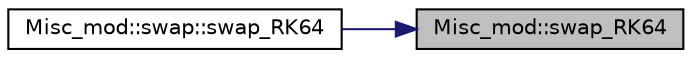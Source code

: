 digraph "Misc_mod::swap_RK64"
{
 // LATEX_PDF_SIZE
  edge [fontname="Helvetica",fontsize="10",labelfontname="Helvetica",labelfontsize="10"];
  node [fontname="Helvetica",fontsize="10",shape=record];
  rankdir="RL";
  Node1 [label="Misc_mod::swap_RK64",height=0.2,width=0.4,color="black", fillcolor="grey75", style="filled", fontcolor="black",tooltip=" "];
  Node1 -> Node2 [dir="back",color="midnightblue",fontsize="10",style="solid",fontname="Helvetica"];
  Node2 [label="Misc_mod::swap::swap_RK64",height=0.2,width=0.4,color="black", fillcolor="white", style="filled",URL="$interfaceMisc__mod_1_1swap.html#aff6289eb9927d536012ccb5b3057ab80",tooltip=" "];
}

